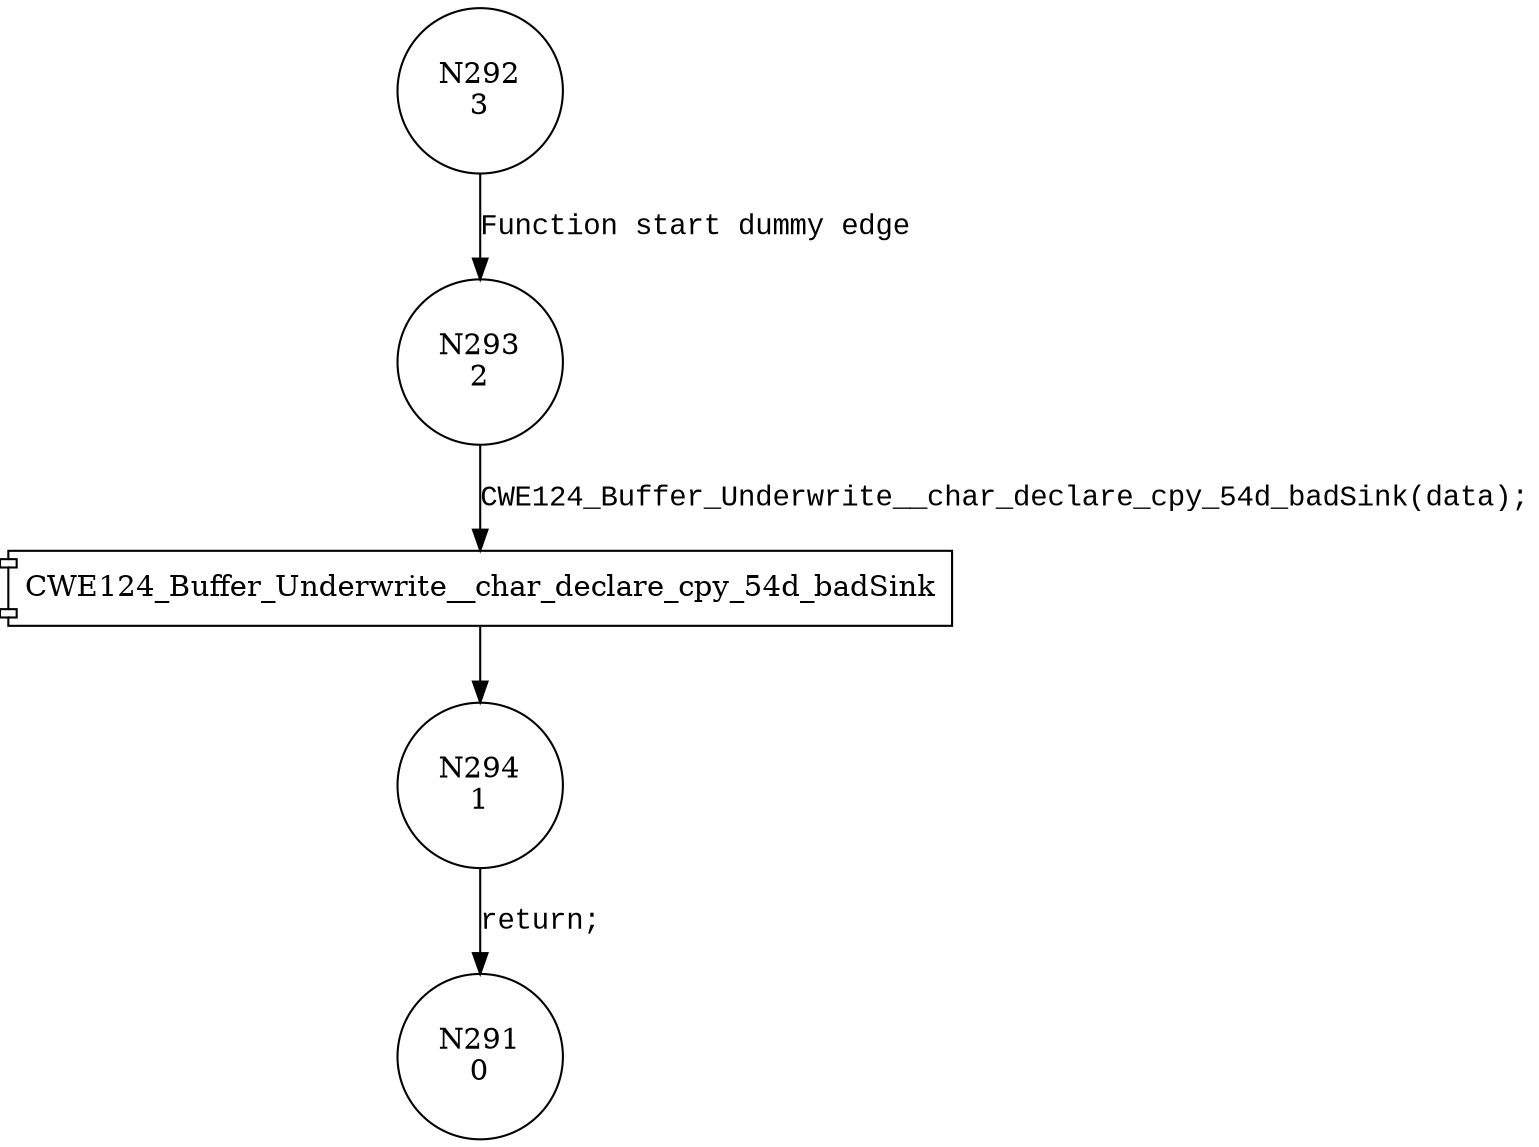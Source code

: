 digraph CWE124_Buffer_Underwrite__char_declare_cpy_54c_badSink {
292 [shape="circle" label="N292\n3"]
293 [shape="circle" label="N293\n2"]
294 [shape="circle" label="N294\n1"]
291 [shape="circle" label="N291\n0"]
292 -> 293 [label="Function start dummy edge" fontname="Courier New"]
100010 [shape="component" label="CWE124_Buffer_Underwrite__char_declare_cpy_54d_badSink"]
293 -> 100010 [label="CWE124_Buffer_Underwrite__char_declare_cpy_54d_badSink(data);" fontname="Courier New"]
100010 -> 294 [label="" fontname="Courier New"]
294 -> 291 [label="return;" fontname="Courier New"]
}